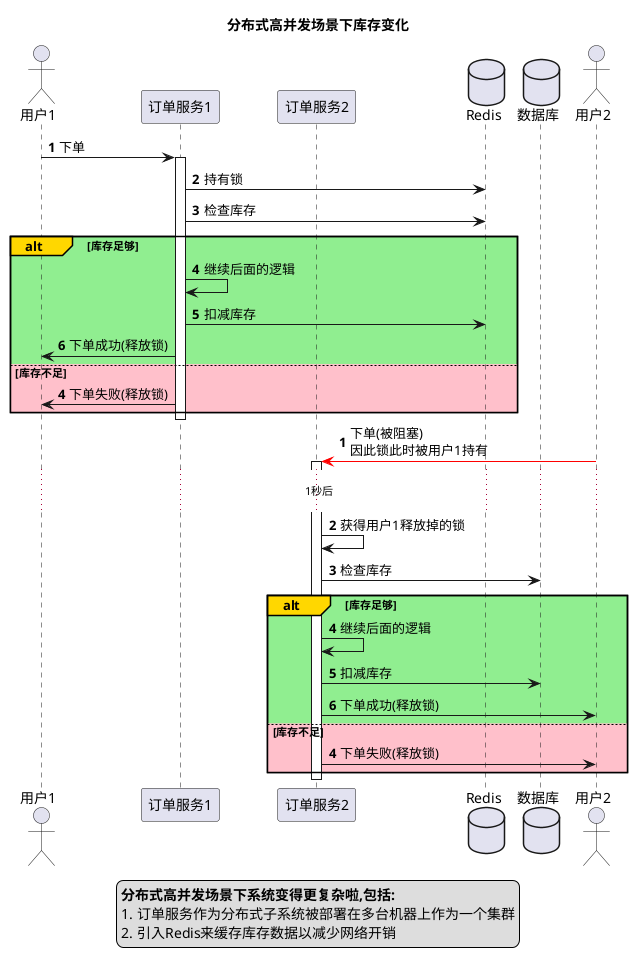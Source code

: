 @startuml
'https://plantuml.com/sequence-diagram

title 分布式高并发场景下库存变化
legend
<b>分布式高并发场景下系统变得更复杂啦,包括:</b>
# 订单服务作为分布式子系统被部署在多台机器上作为一个集群
# 引入Redis来缓存库存数据以减少网络开销
end legend
actor 用户1
participant 订单服务1
participant 订单服务2
database Redis
database 数据库
actor 用户2

autonumber
用户1 -> 订单服务1: 下单
activate 订单服务1
订单服务1 -> Redis: 持有锁
订单服务1 -> Redis: 检查库存
alt#Gold #LightGreen 库存足够
    订单服务1 -> 订单服务1: 继续后面的逻辑
    订单服务1 -> Redis: 扣减库存
    订单服务1 -> 用户1: 下单成功(释放锁)
else #Pink 库存不足
autonumber 4
    订单服务1 -> 用户1: 下单失败(释放锁)
end
deactivate 订单服务1

autonumber
用户2 -[#red]> 订单服务2: 下单(被阻塞)\n因此锁此时被用户1持有
activate 订单服务2
...1秒后...
订单服务2 -> 订单服务2: 获得用户1释放掉的锁
订单服务2 -> 数据库: 检查库存
alt#Gold #LightGreen 库存足够
    订单服务2 -> 订单服务2: 继续后面的逻辑
    订单服务2 -> 数据库: 扣减库存
    订单服务2 -> 用户2: 下单成功(释放锁)
else #Pink 库存不足
autonumber 4
    订单服务2 -> 用户2: 下单失败(释放锁)
end
 deactivate 订单服务2
@enduml
